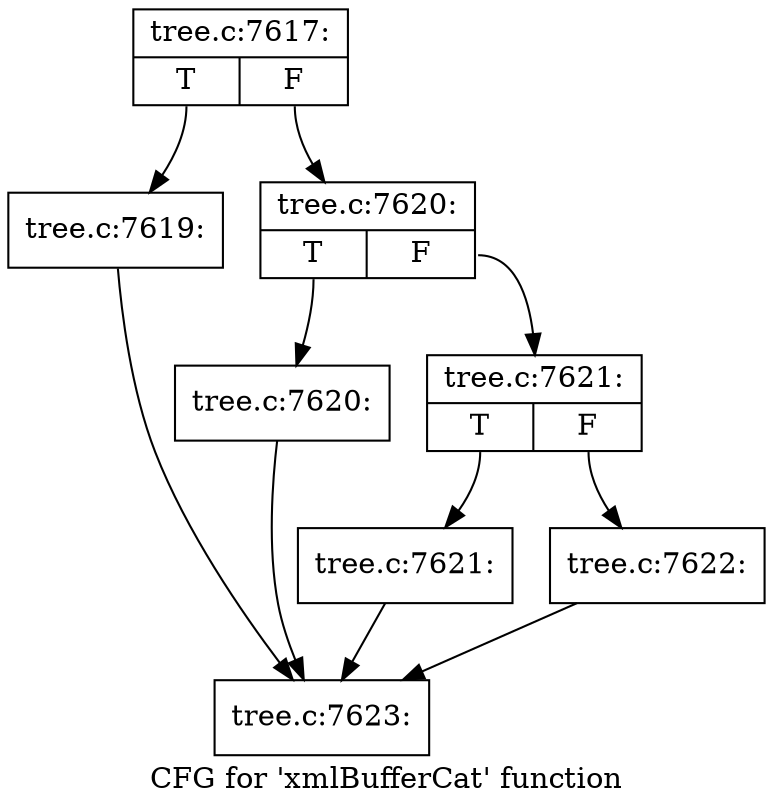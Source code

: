 digraph "CFG for 'xmlBufferCat' function" {
	label="CFG for 'xmlBufferCat' function";

	Node0x55ad0be1f010 [shape=record,label="{tree.c:7617:|{<s0>T|<s1>F}}"];
	Node0x55ad0be1f010:s0 -> Node0x55ad0be23f00;
	Node0x55ad0be1f010:s1 -> Node0x55ad0be23f50;
	Node0x55ad0be23f00 [shape=record,label="{tree.c:7619:}"];
	Node0x55ad0be23f00 -> Node0x55ad0be23570;
	Node0x55ad0be23f50 [shape=record,label="{tree.c:7620:|{<s0>T|<s1>F}}"];
	Node0x55ad0be23f50:s0 -> Node0x55ad0be24410;
	Node0x55ad0be23f50:s1 -> Node0x55ad0be24460;
	Node0x55ad0be24410 [shape=record,label="{tree.c:7620:}"];
	Node0x55ad0be24410 -> Node0x55ad0be23570;
	Node0x55ad0be24460 [shape=record,label="{tree.c:7621:|{<s0>T|<s1>F}}"];
	Node0x55ad0be24460:s0 -> Node0x55ad0be24980;
	Node0x55ad0be24460:s1 -> Node0x55ad0be249d0;
	Node0x55ad0be24980 [shape=record,label="{tree.c:7621:}"];
	Node0x55ad0be24980 -> Node0x55ad0be23570;
	Node0x55ad0be249d0 [shape=record,label="{tree.c:7622:}"];
	Node0x55ad0be249d0 -> Node0x55ad0be23570;
	Node0x55ad0be23570 [shape=record,label="{tree.c:7623:}"];
}
